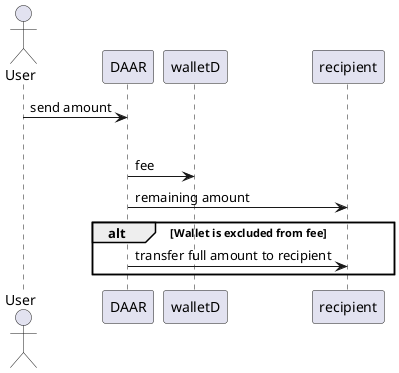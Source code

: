 @startuml
actor User
participant DAAR

User -> DAAR: send amount

alt
    DAAR -> walletD: fee
    DAAR -> recipient: remaining amount

alt Wallet is excluded from fee
    DAAR -> recipient: transfer full amount to recipient

end
@enduml
